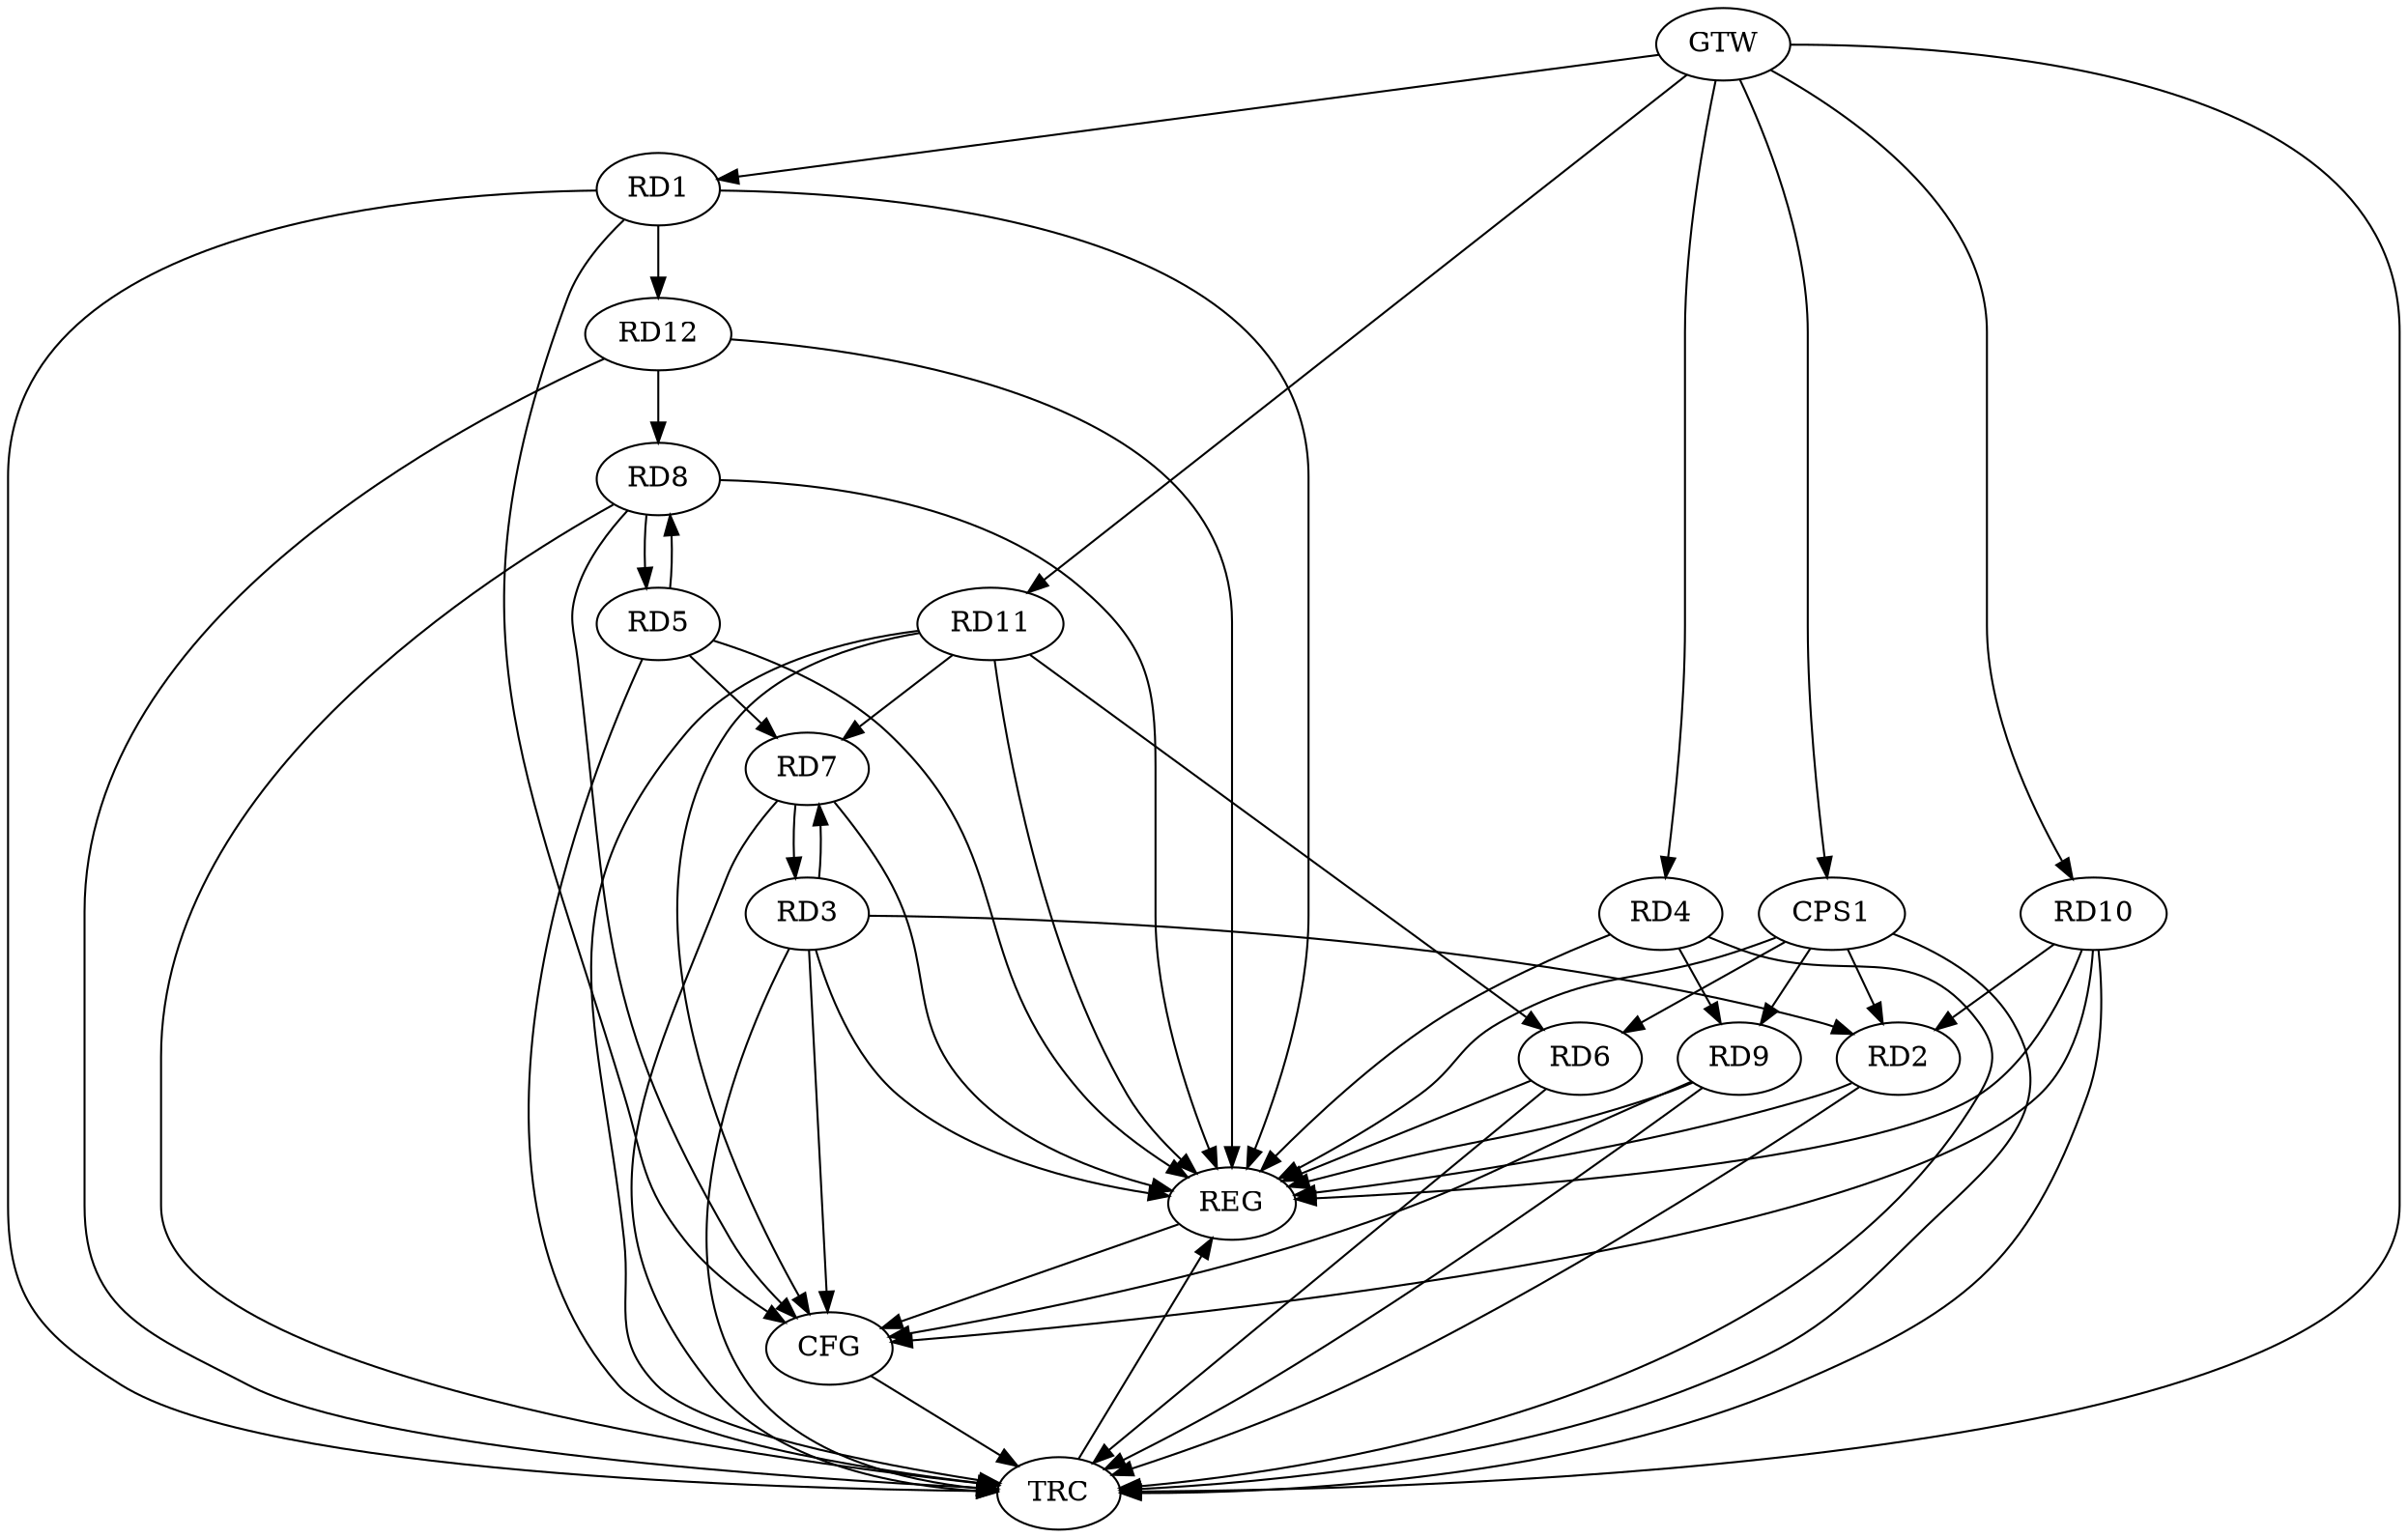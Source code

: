 strict digraph G {
  RD1 [ label="RD1" ];
  RD2 [ label="RD2" ];
  RD3 [ label="RD3" ];
  RD4 [ label="RD4" ];
  RD5 [ label="RD5" ];
  RD6 [ label="RD6" ];
  RD7 [ label="RD7" ];
  RD8 [ label="RD8" ];
  RD9 [ label="RD9" ];
  RD10 [ label="RD10" ];
  RD11 [ label="RD11" ];
  RD12 [ label="RD12" ];
  CPS1 [ label="CPS1" ];
  GTW [ label="GTW" ];
  REG [ label="REG" ];
  CFG [ label="CFG" ];
  TRC [ label="TRC" ];
  RD1 -> RD12;
  RD3 -> RD2;
  RD10 -> RD2;
  RD3 -> RD7;
  RD7 -> RD3;
  RD4 -> RD9;
  RD5 -> RD7;
  RD5 -> RD8;
  RD8 -> RD5;
  RD11 -> RD6;
  RD11 -> RD7;
  RD12 -> RD8;
  CPS1 -> RD2;
  CPS1 -> RD6;
  CPS1 -> RD9;
  GTW -> RD1;
  GTW -> RD4;
  GTW -> RD10;
  GTW -> RD11;
  GTW -> CPS1;
  RD1 -> REG;
  RD2 -> REG;
  RD3 -> REG;
  RD4 -> REG;
  RD5 -> REG;
  RD6 -> REG;
  RD7 -> REG;
  RD8 -> REG;
  RD9 -> REG;
  RD10 -> REG;
  RD11 -> REG;
  RD12 -> REG;
  CPS1 -> REG;
  RD10 -> CFG;
  RD8 -> CFG;
  RD1 -> CFG;
  RD11 -> CFG;
  RD3 -> CFG;
  RD9 -> CFG;
  REG -> CFG;
  RD1 -> TRC;
  RD2 -> TRC;
  RD3 -> TRC;
  RD4 -> TRC;
  RD5 -> TRC;
  RD6 -> TRC;
  RD7 -> TRC;
  RD8 -> TRC;
  RD9 -> TRC;
  RD10 -> TRC;
  RD11 -> TRC;
  RD12 -> TRC;
  CPS1 -> TRC;
  GTW -> TRC;
  CFG -> TRC;
  TRC -> REG;
}
